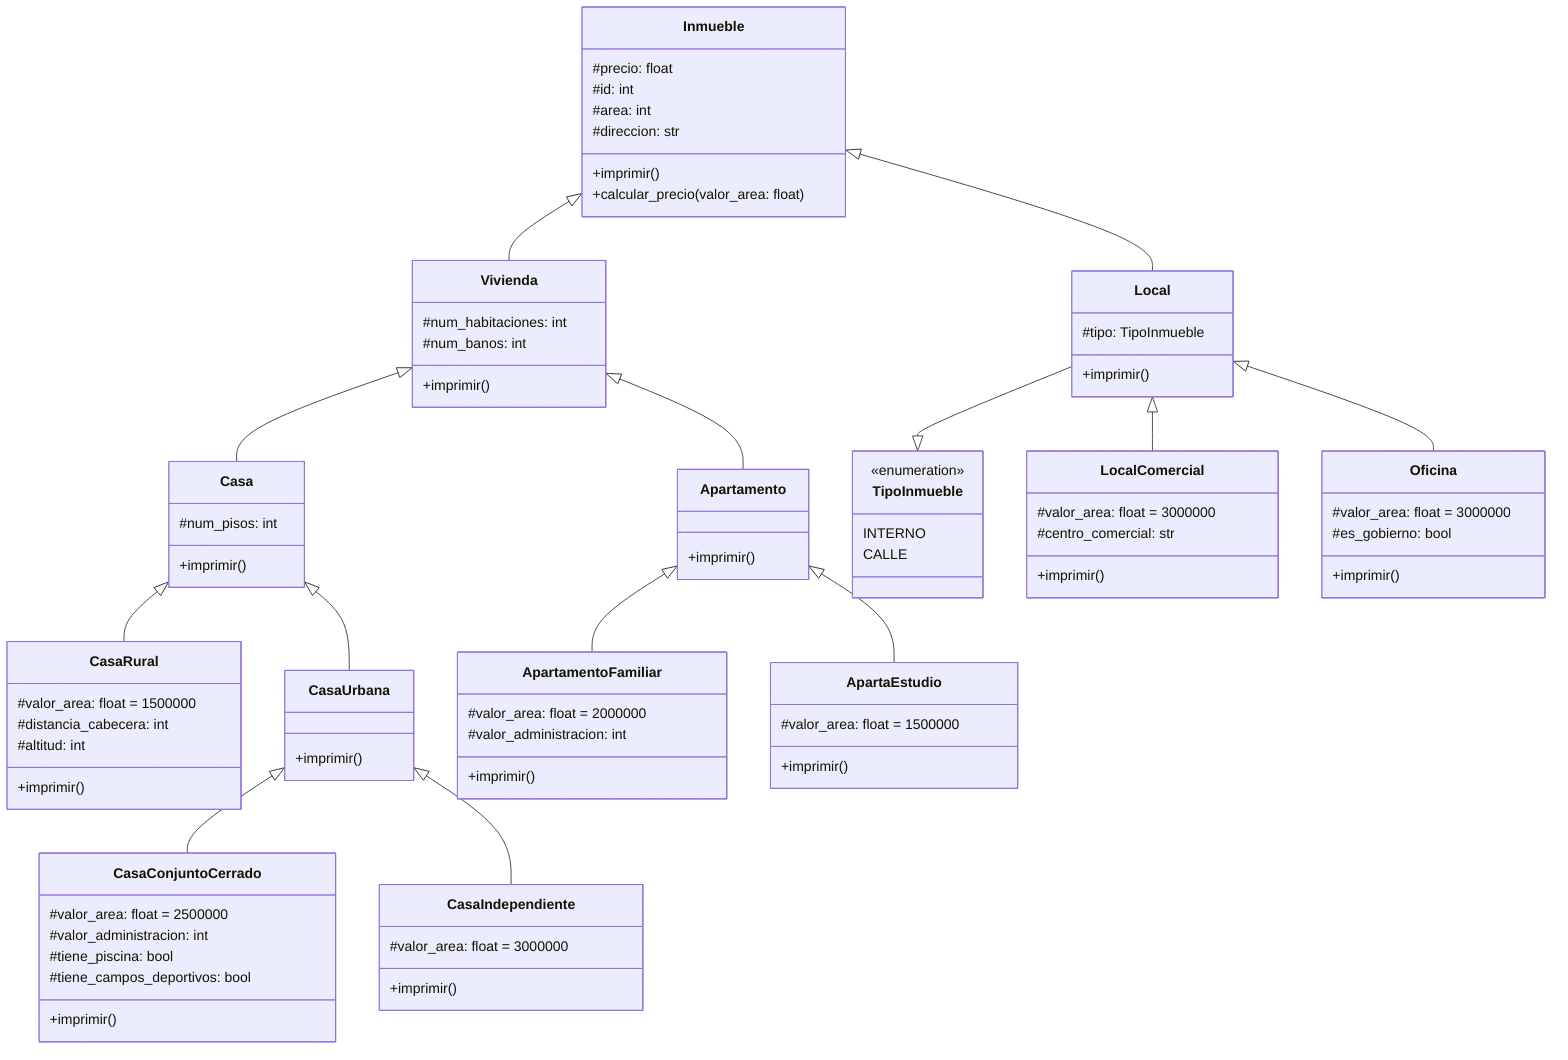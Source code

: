 classDiagram
    class Inmueble {
        #precio: float
        #id: int
        #area: int
        #direccion: str
        +imprimir()
        +calcular_precio(valor_area: float)
    }
    
    class Vivienda {
        #num_habitaciones: int
        #num_banos: int
        +imprimir()
    }
    
    class Casa {
        #num_pisos: int
        +imprimir()
    }
    
    class Apartamento {
        +imprimir()
    }
    
    class CasaRural {
        #valor_area: float = 1500000
        #distancia_cabecera: int
        #altitud: int
        +imprimir()
    }
    
    class CasaUrbana {
        +imprimir()
    }
    
    class ApartamentoFamiliar {
        #valor_area: float = 2000000
        #valor_administracion: int
        +imprimir()
    }
    
    class ApartaEstudio {
        #valor_area: float = 1500000
        +imprimir()
    }
    
    class CasaConjuntoCerrado {
        #valor_area: float = 2500000
        #valor_administracion: int
        #tiene_piscina: bool
        #tiene_campos_deportivos: bool
        +imprimir()
    }
    
    class CasaIndependiente {
        #valor_area: float = 3000000
        +imprimir()
    }

    class TipoInmueble {
        <<enumeration>>
        INTERNO
        CALLE
    }
    
    class Local {
        #tipo: TipoInmueble
        +imprimir()
    }
    
    class LocalComercial {
        #valor_area: float = 3000000
        #centro_comercial: str
        +imprimir()
    }
    
    class Oficina {
        #valor_area: float = 3000000
        #es_gobierno: bool
        +imprimir()
    }

    Inmueble <|-- Vivienda
    Vivienda <|-- Casa
    Vivienda <|-- Apartamento
    Casa <|-- CasaRural
    Casa <|-- CasaUrbana
    Apartamento <|-- ApartamentoFamiliar
    Apartamento <|-- ApartaEstudio
    CasaUrbana <|-- CasaConjuntoCerrado
    CasaUrbana <|-- CasaIndependiente
    Inmueble <|-- Local
    Local --|> TipoInmueble
    Local <|-- LocalComercial
    Local <|-- Oficina